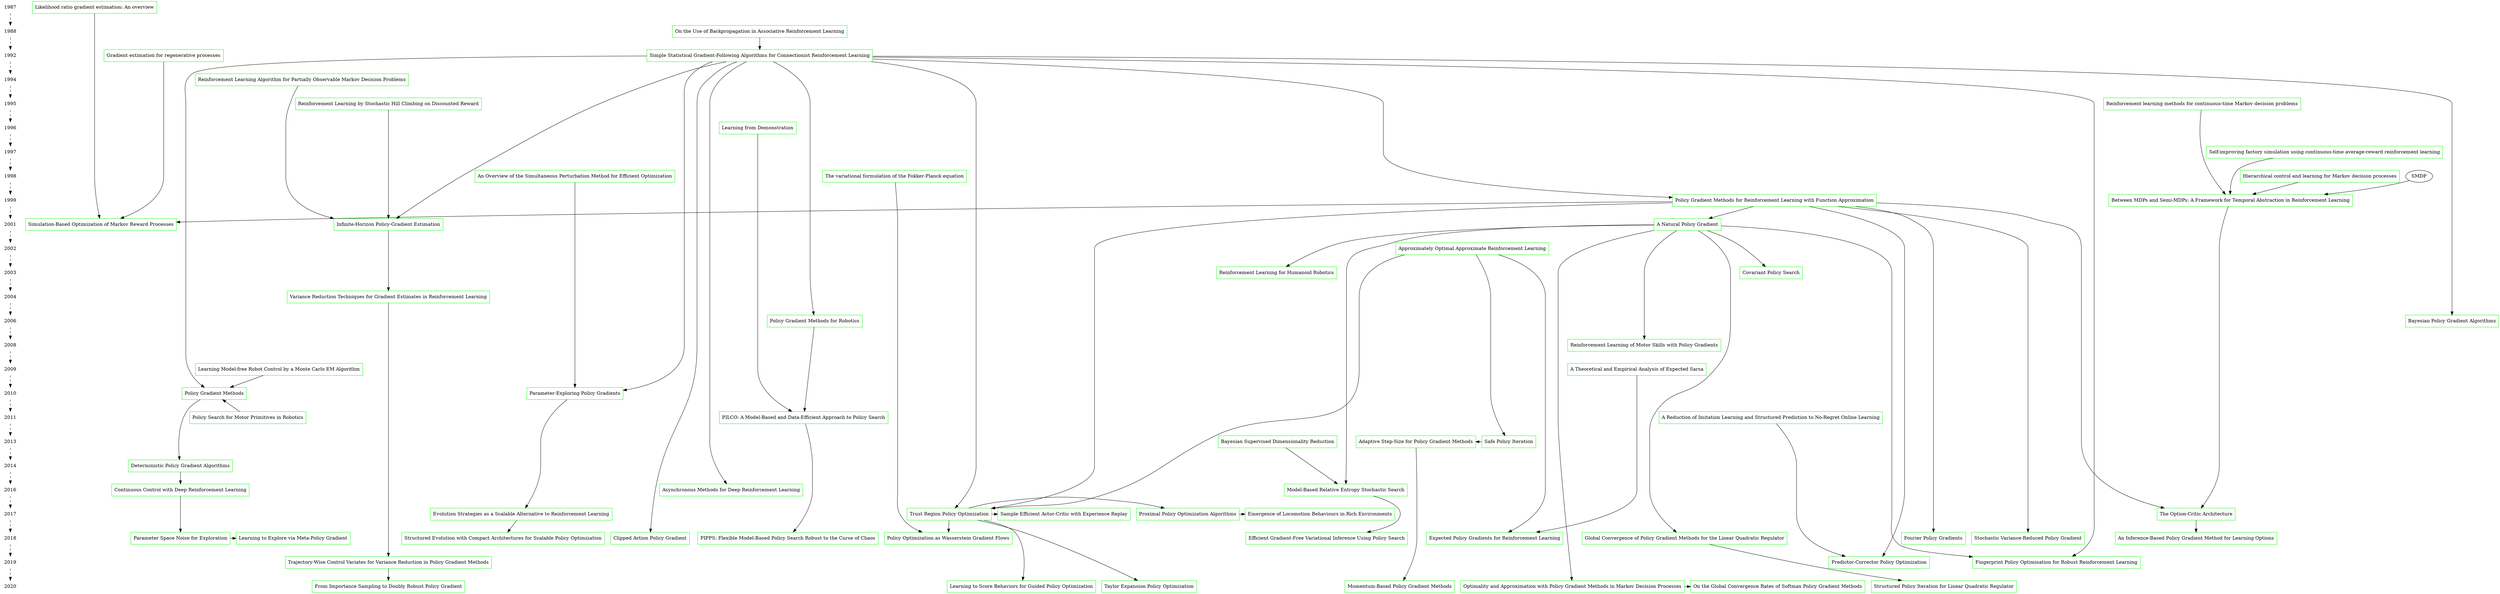 digraph PG{     
	{
		node[shape=plaintext]
		edge[style=dashed]
		"1987"->"1988"->"1992"->"1994"->"1995"->"1996"->"1997"->"1998"->"1999"->"2001"->"2002"->
        "2003"->"2004"->"2006"->"2008"->"2009"->"2010"->"2011"->"2013"->
        "2014"->"2016"->"2017"->"2018"->"2019"->"2020";
	}
	//设置分辨率
    rankdir="TB";
	{
        node[shape=box,color=green]
        a1987[label="Likelihood ratio gradient estimation: An overview"];
        a1988[label="On the Use of Backpropagation in Associative Reinforcement Learning"];
        a1992[label="Simple Statistical Gradient-Following Algorithms for Connectionist Reinforcement Learning"];
        b1992[label="Gradient estimation for regenerative processes"]
        a1994[label="Reinforcement Learning Algorithm for Partially Observable Markov Decision Problems"];
        a1995[label="Reinforcement Learning by Stochastic Hill Climbing on Discounted Reward"];
        b1995[label="Reinforcement learning methods for continuous-time Markov decision problems"];
        a1996[label="Learning from Demonstration"];
        a1997[label="Self-improving factory simulation using continuous-time average-reward reinforcement learning"]
        a1998[label="An Overview of the Simultaneous Perturbation Method for Efficient Optimization"];
        b1998[label="The variational formulation of the Fokker-Planck equation"]
        c1998[label="Hierarchical control and learning for Markov decision processes"]
        a1999[label="Between MDPs and Semi-MDPs: A Framework for Temporal Abstraction in Reinforcement Learning"];
        b1999[label="Policy Gradient Methods for Reinforcement Learning with Function Approximation"];
        a2001[label="Infinite-Horizon Policy-Gradient Estimation"];
        c2001[label="A Natural Policy Gradient"];
        d2001[label="Simulation-Based Optimization of Markov Reward Processes"];
        a2002[label="Approximately Optimal Approximate Reinforcement Learning"];
        a2003[label="Covariant Policy Search"];
        b2003[label="Reinforcement Learning for Humanoid Robotics"];
        a2004[label="Variance Reduction Techniques for Gradient Estimates in Reinforcement Learning"];
        a2006[label="Bayesian Policy Gradient Algorithms"];
        b2006[label="Policy Gradient Methods for Robotics"];
        a2008[label="Reinforcement Learning of Motor Skills with Policy Gradients"];
        a2009[label="A Theoretical and Empirical Analysis of Expected Sarsa"];
        b2009[label="Learning Model-free Robot Control by a Monte Carlo EM Algorithm"]
        a2010[label="Policy Gradient Methods"];
        b2010[label="Parameter-Exploring Policy Gradients"];
        a2011[label="PILCO: A Model-Based and Data-Efficient Approach to Policy Search"];
        b2011[label="A Reduction of Imitation Learning and Structured Prediction to No-Regret Online Learning"];
        c2011[label="Policy Search for Motor Primitives in Robotics"]
        a2013[label="Adaptive Step-Size for Policy Gradient Methods"];
        b2013[label="Safe Policy Iteration"];
        c2013[label="Bayesian Supervised Dimensionality Reduction"]
        a2014[label="Deterministic Policy Gradient Algorithms"];
        a2015[label="Trust Region Policy Optimization"];
        a2016[label="Model-Based Relative Entropy Stochastic Search"];
        b2016[label="Continuous Control with Deep Reinforcement Learning"];
        c2016[label="Asynchronous Methods for Deep Reinforcement Learning"];
        a2017[label="The Option-Critic Architecture"];
        b2017[label="Emergence of Locomotion Behaviours in Rich Environments"];
        c2017[label="Evolution Strategies as a Scalable Alternative to Reinforcement Learning"];
        e2017[label="Proximal Policy Optimization Algorithms"];
        f2017[label="Sample Efficient Actor-Critic with Experience Replay"];
        a2018[label="Efficient Gradient-Free Variational Inference Using Policy Search"];
        b2018[label="Structured Evolution with Compact Architectures for Scalable Policy Optimization"];
        c2018[label="Expected Policy Gradients for Reinforcement Learning"];
        d2018[label="Global Convergence of Policy Gradient Methods for the Linear Quadratic Regulator"];
        e2018[label="Fourier Policy Gradients"];
        f2018[label="Clipped Action Policy Gradient"];
        g2018[label="Stochastic Variance-Reduced Policy Gradient"];
        h2018[label="PIPPS: Flexible Model-Based Policy Search Robust to the Curse of Chaos"];
        i2018[label="Parameter Space Noise for Exploration"];
        j2018[label="An Inference-Based Policy Gradient Method for Learning Options"];
        k2018[label="Learning to Explore via Meta-Policy Gradient"];
        l2018[label="Policy Optimization as Wasserstein Gradient Flows"];
        a2019[label="Trajectory-Wise Control Variates for Variance Reduction in Policy Gradient Methods"];
        b2019[label="Predictor-Corrector Policy Optimization"];
        c2019[label="Fingerprint Policy Optimisation for Robust Reinforcement Learning"];
        a2020[label="Optimality and Approximation with Policy Gradient Methods in Markov Decision Processes"];
        b2020[label="Momentum-Based Policy Gradient Methods"];
        c2020[label="From Importance Sampling to Doubly Robust Policy Gradient"];
        d2020[label="On the Global Convergence Rates of Softmax Policy Gradient Methods"];
        e2020[label="Learning to Score Behaviors for Guided Policy Optimization"];
        f2020[label="Structured Policy Iteration for Linear Quadratic Regulator"];
        g2020[label="Taylor Expansion Policy Optimization"];
    }

    {
        a2002 -> a2015;
        a1992 -> c2016;
        a1992 -> b1999;
        a2010 -> a2014;
        b2010 -> c2017;
        c2001 -> a2008;
        b1999 -> a2015;
        a1992 -> a2015;
        a1988 -> a1992;
        a2015 -> f2017;
        a1992 -> a2001;
        a1995 -> a2001;
        a2015 -> e2017;
        e2017 -> b2017;
        b1999 -> c2001;
        a1994 -> a2001;
        a2002 -> b2013;
        b1999 -> d2001;
        a1987 -> d2001;
        b1992 -> d2001;
        c2001 -> a2003;
        a1992 -> a2006;
        c2001 -> b2003;
        d2018 -> f2020;
        b1999 -> b2019;
        b2011 -> b2019;
        a2011 -> h2018;
        a2013 -> b2020;
        i2018 -> k2018;
        a2017 -> j2018;
        a2019 -> c2020;
        a2015 -> g2020;
        a2015 -> e2020;
        c2001 -> a2020;
        a2020 -> d2020;
        a1992 -> f2018;
        b1998 -> l2018;
        a2015 -> l2018;
        b1999 -> e2018;
        c2001 -> d2018;
        b1999 -> g2018;
        a2016 -> a2018;
        c2017 -> b2018;
        c2001 -> c2019;
        a1992 -> c2019;
        a2001 -> a2004;
        a2004 -> a2019;
        a1992 -> a2010;
        b2009 -> a2010;
        c2011 -> a2010;
        a2014 -> b2016;
        b2016 -> i2018;
        b2013 -> a2013;
        c2001 -> a2016;
        c2013 -> a2016;
        a1998 -> b2010;
        a1992 -> b2010;
        a2009 -> c2018;
        a2002 -> c2018;
        a1992 -> b2006;
        b2006 -> a2011;
        a1996 -> a2011;
        "SMDP" -> a1999;
        b1995 -> a1999;
        a1997 -> a1999;
        c1998 -> a1999;
        a1999 -> a2017;
        b1999 -> a2017;
    }
    {
		{rank=same;1987;a1987}
        {rank=same;1988;a1988}
        {rank=same;1992;a1992;b1992}
        {rank=same;1994;a1994}
        {rank=same;1995;a1995;b1995}
        {rank=same;1996;a1996}
        {rank=same;1997;a1997}
        {rank=same;1998;a1998;b1998;c1998}
        {rank=same;1999;a1999;b1999}
        {rank=same;2001;a2001;c2001;d2001}
        {rank=same;2002;a2002}
        {rank=same;2003;a2003;b2003}
        {rank=same;2004;a2004}
        {rank=same;2006;a2006;b2006}
        {rank=same;2008;a2008}
        {rank=same;2009;a2009;b2009}
        {rank=same;2010;a2010;b2010}
        {rank=same;2011;a2011;b2011;c2011}
        {rank=same;2013;a2013;b2013;c2013}
        {rank=same;2014;a2014}
        {rank=same;2016;a2016;b2016;c2016}
        {rank=same;2017;a2017;b2017;c2017;a2015;e2017;f2017}
        {rank=same;2018;a2018;b2018;c2018;d2018;e2018;f2018;g2018;h2018;i2018;j2018;k2018;l2018}
        {rank=same;2019;a2019;b2019;c2019}
        {rank=same;2020;a2020;b2020;c2020;d2020;e2020;f2020;g2020}
	}

}